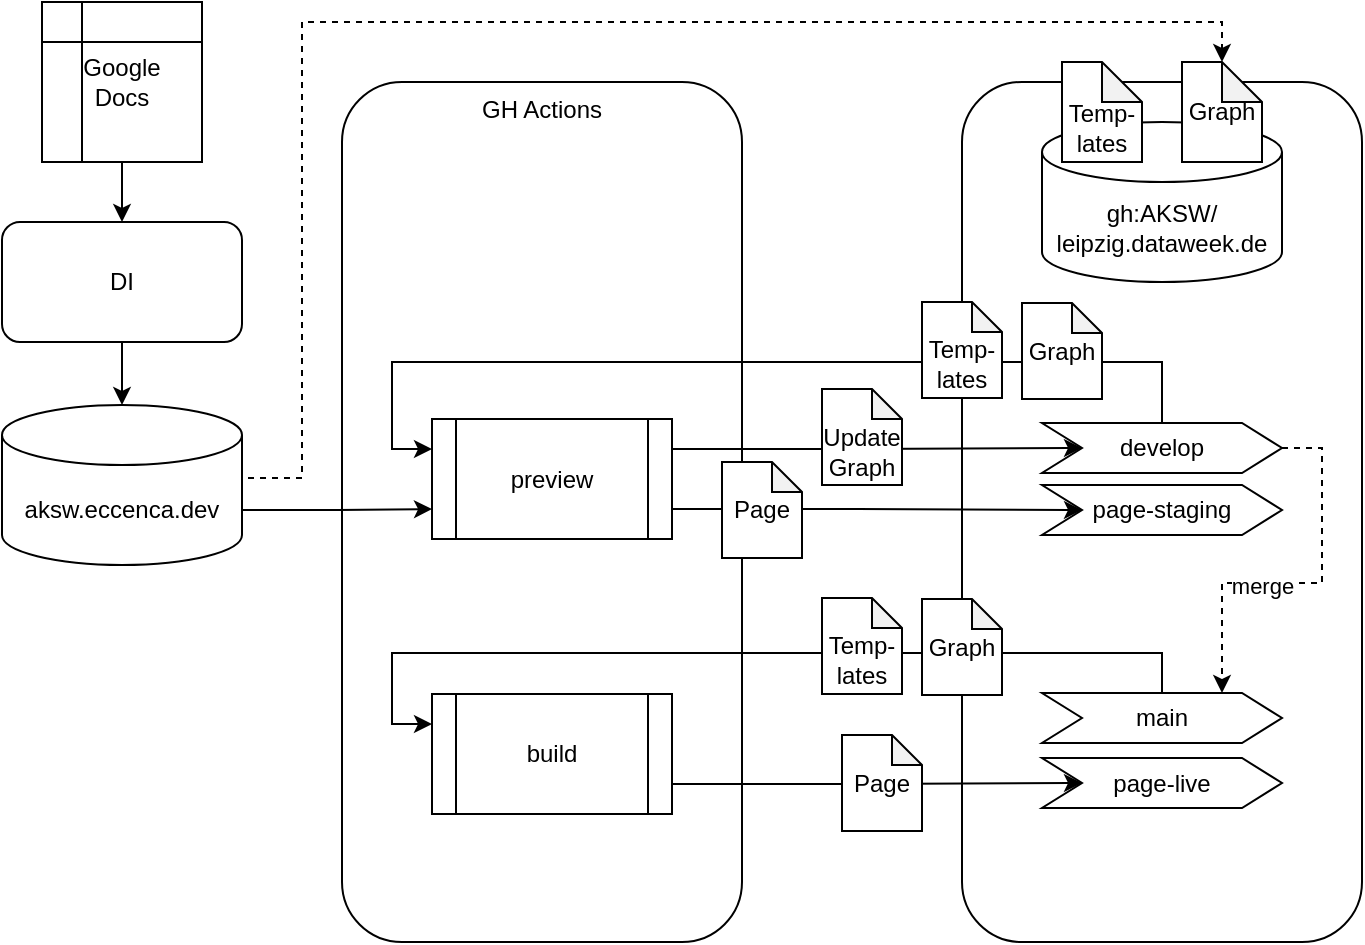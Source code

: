 <mxfile version="20.8.5" type="device"><diagram id="P_7EuGbtB0Ao0H07qRXN" name="Page-1"><mxGraphModel dx="1728" dy="958" grid="1" gridSize="10" guides="1" tooltips="1" connect="1" arrows="1" fold="1" page="1" pageScale="1" pageWidth="850" pageHeight="1100" math="0" shadow="0"><root><mxCell id="0"/><mxCell id="1" parent="0"/><mxCell id="68OcsZN53yTAJC2pNpUd-23" value="" style="rounded=1;whiteSpace=wrap;html=1;verticalAlign=top;" vertex="1" parent="1"><mxGeometry x="560" y="280" width="200" height="430" as="geometry"/></mxCell><mxCell id="zHaljfmVoLBtF0udQyNg-1" value="GH Actions" style="rounded=1;whiteSpace=wrap;html=1;verticalAlign=top;" parent="1" vertex="1"><mxGeometry x="250" y="280" width="200" height="430" as="geometry"/></mxCell><mxCell id="68OcsZN53yTAJC2pNpUd-29" style="edgeStyle=orthogonalEdgeStyle;rounded=0;orthogonalLoop=1;jettySize=auto;html=1;exitX=1;exitY=0;exitDx=0;exitDy=27.5;exitPerimeter=0;entryX=0;entryY=0;entryDx=20;entryDy=0;entryPerimeter=0;dashed=1;" edge="1" parent="1" source="zHaljfmVoLBtF0udQyNg-2" target="zHaljfmVoLBtF0udQyNg-4"><mxGeometry relative="1" as="geometry"><Array as="points"><mxPoint x="230" y="478"/><mxPoint x="230" y="250"/><mxPoint x="690" y="250"/></Array></mxGeometry></mxCell><mxCell id="68OcsZN53yTAJC2pNpUd-34" style="edgeStyle=orthogonalEdgeStyle;rounded=0;orthogonalLoop=1;jettySize=auto;html=1;exitX=1;exitY=0;exitDx=0;exitDy=52.5;exitPerimeter=0;entryX=0;entryY=0.75;entryDx=0;entryDy=0;" edge="1" parent="1" source="zHaljfmVoLBtF0udQyNg-2" target="zHaljfmVoLBtF0udQyNg-14"><mxGeometry relative="1" as="geometry"/></mxCell><mxCell id="zHaljfmVoLBtF0udQyNg-2" value="aksw.eccenca.dev" style="shape=cylinder3;whiteSpace=wrap;html=1;boundedLbl=1;backgroundOutline=1;size=15;" parent="1" vertex="1"><mxGeometry x="80" y="441.5" width="120" height="80" as="geometry"/></mxCell><mxCell id="zHaljfmVoLBtF0udQyNg-3" value="&lt;div&gt;gh:AKSW/&lt;/div&gt;&lt;div&gt;leipzig.dataweek.de&lt;/div&gt;" style="shape=cylinder3;whiteSpace=wrap;html=1;boundedLbl=1;backgroundOutline=1;size=15;" parent="1" vertex="1"><mxGeometry x="600" y="300" width="120" height="80" as="geometry"/></mxCell><mxCell id="zHaljfmVoLBtF0udQyNg-4" value="Graph" style="shape=note;whiteSpace=wrap;html=1;backgroundOutline=1;darkOpacity=0.05;size=20;" parent="1" vertex="1"><mxGeometry x="670" y="270" width="40" height="50" as="geometry"/></mxCell><mxCell id="zHaljfmVoLBtF0udQyNg-7" style="edgeStyle=orthogonalEdgeStyle;rounded=0;orthogonalLoop=1;jettySize=auto;html=1;exitX=0.5;exitY=1;exitDx=0;exitDy=0;" parent="1" source="zHaljfmVoLBtF0udQyNg-5" target="zHaljfmVoLBtF0udQyNg-6" edge="1"><mxGeometry relative="1" as="geometry"/></mxCell><mxCell id="zHaljfmVoLBtF0udQyNg-5" value="&lt;div&gt;Google&lt;/div&gt;&lt;div&gt;Docs&lt;/div&gt;" style="shape=internalStorage;whiteSpace=wrap;html=1;backgroundOutline=1;" parent="1" vertex="1"><mxGeometry x="100" y="240" width="80" height="80" as="geometry"/></mxCell><mxCell id="zHaljfmVoLBtF0udQyNg-8" style="edgeStyle=orthogonalEdgeStyle;rounded=0;orthogonalLoop=1;jettySize=auto;html=1;exitX=0.5;exitY=1;exitDx=0;exitDy=0;entryX=0.5;entryY=0;entryDx=0;entryDy=0;entryPerimeter=0;" parent="1" source="zHaljfmVoLBtF0udQyNg-6" target="zHaljfmVoLBtF0udQyNg-2" edge="1"><mxGeometry relative="1" as="geometry"/></mxCell><mxCell id="zHaljfmVoLBtF0udQyNg-6" value="DI" style="rounded=1;whiteSpace=wrap;html=1;" parent="1" vertex="1"><mxGeometry x="80" y="350" width="120" height="60" as="geometry"/></mxCell><mxCell id="zHaljfmVoLBtF0udQyNg-18" style="edgeStyle=orthogonalEdgeStyle;rounded=0;orthogonalLoop=1;jettySize=auto;html=1;exitX=0.5;exitY=0;exitDx=0;exitDy=0;entryX=0;entryY=0.25;entryDx=0;entryDy=0;" parent="1" source="zHaljfmVoLBtF0udQyNg-10" target="zHaljfmVoLBtF0udQyNg-15" edge="1"><mxGeometry relative="1" as="geometry"/></mxCell><mxCell id="zHaljfmVoLBtF0udQyNg-10" value="main" style="shape=step;perimeter=stepPerimeter;whiteSpace=wrap;html=1;fixedSize=1;" parent="1" vertex="1"><mxGeometry x="600" y="585.5" width="120" height="25" as="geometry"/></mxCell><mxCell id="68OcsZN53yTAJC2pNpUd-9" style="edgeStyle=orthogonalEdgeStyle;rounded=0;orthogonalLoop=1;jettySize=auto;html=1;exitX=0.5;exitY=0;exitDx=0;exitDy=0;entryX=0;entryY=0.25;entryDx=0;entryDy=0;" edge="1" parent="1" source="zHaljfmVoLBtF0udQyNg-11" target="zHaljfmVoLBtF0udQyNg-14"><mxGeometry relative="1" as="geometry"><Array as="points"><mxPoint x="660" y="420"/><mxPoint x="275" y="420"/><mxPoint x="275" y="464"/></Array></mxGeometry></mxCell><mxCell id="68OcsZN53yTAJC2pNpUd-21" style="edgeStyle=orthogonalEdgeStyle;rounded=0;orthogonalLoop=1;jettySize=auto;html=1;exitX=1;exitY=0.5;exitDx=0;exitDy=0;entryX=0.75;entryY=0;entryDx=0;entryDy=0;dashed=1;" edge="1" parent="1" source="zHaljfmVoLBtF0udQyNg-11" target="zHaljfmVoLBtF0udQyNg-10"><mxGeometry relative="1" as="geometry"/></mxCell><mxCell id="68OcsZN53yTAJC2pNpUd-22" value="merge" style="edgeLabel;html=1;align=center;verticalAlign=middle;resizable=0;points=[];" vertex="1" connectable="0" parent="68OcsZN53yTAJC2pNpUd-21"><mxGeometry x="0.294" y="1" relative="1" as="geometry"><mxPoint x="7" as="offset"/></mxGeometry></mxCell><mxCell id="zHaljfmVoLBtF0udQyNg-11" value="develop" style="shape=step;perimeter=stepPerimeter;whiteSpace=wrap;html=1;fixedSize=1;" parent="1" vertex="1"><mxGeometry x="600" y="450.5" width="120" height="25" as="geometry"/></mxCell><mxCell id="zHaljfmVoLBtF0udQyNg-12" value="page-live" style="shape=step;perimeter=stepPerimeter;whiteSpace=wrap;html=1;fixedSize=1;" parent="1" vertex="1"><mxGeometry x="600" y="618" width="120" height="25" as="geometry"/></mxCell><mxCell id="zHaljfmVoLBtF0udQyNg-13" value="page-staging" style="shape=step;perimeter=stepPerimeter;whiteSpace=wrap;html=1;fixedSize=1;" parent="1" vertex="1"><mxGeometry x="600" y="481.5" width="120" height="25" as="geometry"/></mxCell><mxCell id="68OcsZN53yTAJC2pNpUd-10" style="edgeStyle=orthogonalEdgeStyle;rounded=0;orthogonalLoop=1;jettySize=auto;html=1;exitX=1;exitY=0.75;exitDx=0;exitDy=0;entryX=0;entryY=0.5;entryDx=0;entryDy=0;" edge="1" parent="1" source="zHaljfmVoLBtF0udQyNg-14" target="zHaljfmVoLBtF0udQyNg-13"><mxGeometry relative="1" as="geometry"/></mxCell><mxCell id="68OcsZN53yTAJC2pNpUd-11" style="edgeStyle=orthogonalEdgeStyle;rounded=0;orthogonalLoop=1;jettySize=auto;html=1;exitX=1;exitY=0.25;exitDx=0;exitDy=0;" edge="1" parent="1" source="zHaljfmVoLBtF0udQyNg-14" target="zHaljfmVoLBtF0udQyNg-11"><mxGeometry relative="1" as="geometry"/></mxCell><mxCell id="zHaljfmVoLBtF0udQyNg-14" value="preview" style="shape=process;whiteSpace=wrap;html=1;backgroundOutline=1;" parent="1" vertex="1"><mxGeometry x="295" y="448.5" width="120" height="60" as="geometry"/></mxCell><mxCell id="zHaljfmVoLBtF0udQyNg-19" style="edgeStyle=orthogonalEdgeStyle;rounded=0;orthogonalLoop=1;jettySize=auto;html=1;exitX=1;exitY=0.75;exitDx=0;exitDy=0;entryX=0;entryY=0.5;entryDx=0;entryDy=0;" parent="1" source="zHaljfmVoLBtF0udQyNg-15" target="zHaljfmVoLBtF0udQyNg-12" edge="1"><mxGeometry relative="1" as="geometry"/></mxCell><mxCell id="zHaljfmVoLBtF0udQyNg-15" value="build" style="shape=process;whiteSpace=wrap;html=1;backgroundOutline=1;" parent="1" vertex="1"><mxGeometry x="295" y="586" width="120" height="60" as="geometry"/></mxCell><mxCell id="68OcsZN53yTAJC2pNpUd-12" value="&lt;div&gt;Update&lt;br&gt;&lt;/div&gt;&lt;div&gt;Graph&lt;/div&gt;" style="shape=note;whiteSpace=wrap;html=1;backgroundOutline=1;darkOpacity=0.05;size=15;verticalAlign=bottom;" vertex="1" parent="1"><mxGeometry x="490" y="433.5" width="40" height="48" as="geometry"/></mxCell><mxCell id="68OcsZN53yTAJC2pNpUd-13" value="Page" style="shape=note;whiteSpace=wrap;html=1;backgroundOutline=1;darkOpacity=0.05;size=15;" vertex="1" parent="1"><mxGeometry x="440" y="470" width="40" height="48" as="geometry"/></mxCell><mxCell id="68OcsZN53yTAJC2pNpUd-14" value="Page" style="shape=note;whiteSpace=wrap;html=1;backgroundOutline=1;darkOpacity=0.05;size=15;" vertex="1" parent="1"><mxGeometry x="500" y="606.5" width="40" height="48" as="geometry"/></mxCell><mxCell id="68OcsZN53yTAJC2pNpUd-16" value="&lt;div&gt;Graph&lt;/div&gt;" style="shape=note;whiteSpace=wrap;html=1;backgroundOutline=1;darkOpacity=0.05;size=15;verticalAlign=middle;" vertex="1" parent="1"><mxGeometry x="540" y="538.5" width="40" height="48" as="geometry"/></mxCell><mxCell id="68OcsZN53yTAJC2pNpUd-17" value="Temp-lates" style="shape=note;whiteSpace=wrap;html=1;backgroundOutline=1;darkOpacity=0.05;size=15;verticalAlign=bottom;" vertex="1" parent="1"><mxGeometry x="490" y="538" width="40" height="48" as="geometry"/></mxCell><mxCell id="68OcsZN53yTAJC2pNpUd-18" value="&lt;div&gt;Graph&lt;/div&gt;" style="shape=note;whiteSpace=wrap;html=1;backgroundOutline=1;darkOpacity=0.05;size=15;verticalAlign=middle;" vertex="1" parent="1"><mxGeometry x="590" y="390.5" width="40" height="48" as="geometry"/></mxCell><mxCell id="68OcsZN53yTAJC2pNpUd-19" value="Temp-lates" style="shape=note;whiteSpace=wrap;html=1;backgroundOutline=1;darkOpacity=0.05;size=15;verticalAlign=bottom;" vertex="1" parent="1"><mxGeometry x="540" y="390" width="40" height="48" as="geometry"/></mxCell><mxCell id="68OcsZN53yTAJC2pNpUd-24" value="Temp-lates" style="shape=note;whiteSpace=wrap;html=1;backgroundOutline=1;darkOpacity=0.05;size=20;verticalAlign=bottom;" vertex="1" parent="1"><mxGeometry x="610" y="270" width="40" height="50" as="geometry"/></mxCell></root></mxGraphModel></diagram></mxfile>